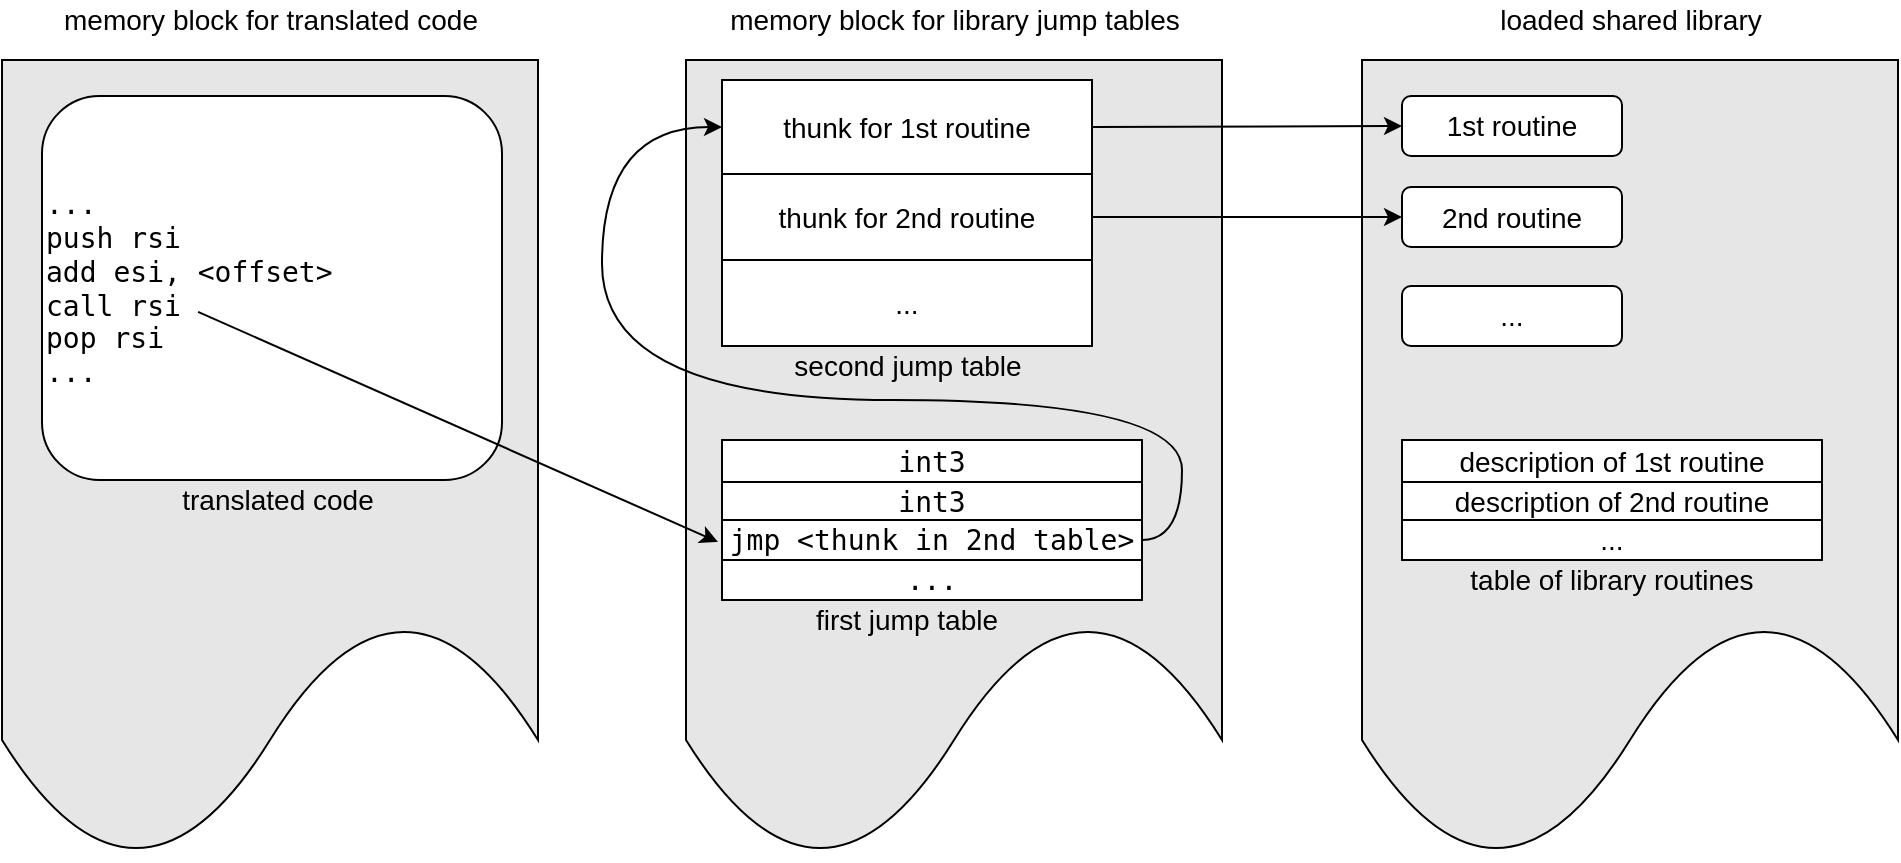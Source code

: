 <mxfile version="13.7.9" type="device"><diagram id="XyaWwtM09_v07K1jsYra" name="Page-1"><mxGraphModel dx="1186" dy="763" grid="1" gridSize="10" guides="1" tooltips="1" connect="1" arrows="1" fold="1" page="1" pageScale="1" pageWidth="1169" pageHeight="827" math="0" shadow="0"><root><mxCell id="0"/><mxCell id="1" parent="0"/><mxCell id="A4RX2B2O8y1hapRDWeTK-1" value="" style="shape=document;whiteSpace=wrap;html=1;boundedLbl=1;fillColor=#E6E6E6;" parent="1" vertex="1"><mxGeometry x="382" y="100" width="268" height="400" as="geometry"/></mxCell><mxCell id="A4RX2B2O8y1hapRDWeTK-12" style="edgeStyle=orthogonalEdgeStyle;rounded=0;orthogonalLoop=1;jettySize=auto;html=1;exitX=0.5;exitY=1;exitDx=0;exitDy=0;entryX=0.5;entryY=0;entryDx=0;entryDy=0;" parent="1" target="A4RX2B2O8y1hapRDWeTK-5" edge="1"><mxGeometry relative="1" as="geometry"><mxPoint x="580" y="150" as="sourcePoint"/></mxGeometry></mxCell><mxCell id="A4RX2B2O8y1hapRDWeTK-13" style="edgeStyle=orthogonalEdgeStyle;rounded=0;orthogonalLoop=1;jettySize=auto;html=1;exitX=0.5;exitY=1;exitDx=0;exitDy=0;entryX=0.5;entryY=0;entryDx=0;entryDy=0;" parent="1" target="A4RX2B2O8y1hapRDWeTK-6" edge="1"><mxGeometry relative="1" as="geometry"><mxPoint x="580" y="200" as="sourcePoint"/></mxGeometry></mxCell><mxCell id="A4RX2B2O8y1hapRDWeTK-14" style="edgeStyle=orthogonalEdgeStyle;rounded=0;orthogonalLoop=1;jettySize=auto;html=1;exitX=0.5;exitY=1;exitDx=0;exitDy=0;entryX=0.5;entryY=0;entryDx=0;entryDy=0;" parent="1" target="A4RX2B2O8y1hapRDWeTK-7" edge="1"><mxGeometry relative="1" as="geometry"><mxPoint x="580" y="250" as="sourcePoint"/></mxGeometry></mxCell><mxCell id="A4RX2B2O8y1hapRDWeTK-17" value="&lt;font style=&quot;font-size: 14px&quot;&gt;memory block for library jump tables&lt;/font&gt;" style="text;html=1;strokeColor=none;fillColor=none;align=center;verticalAlign=middle;whiteSpace=wrap;rounded=0;" parent="1" vertex="1"><mxGeometry x="393.5" y="70" width="245" height="20" as="geometry"/></mxCell><mxCell id="AxWJ5btHflh9ClSMOOyD-34" value="" style="shape=table;startSize=0;container=1;collapsible=0;childLayout=tableLayout;strokeWidth=1;verticalAlign=middle;align=center;spacing=2;" vertex="1" parent="1"><mxGeometry x="400" y="110" width="185" height="133" as="geometry"/></mxCell><mxCell id="AxWJ5btHflh9ClSMOOyD-35" value="" style="shape=partialRectangle;html=1;whiteSpace=wrap;collapsible=0;dropTarget=0;pointerEvents=0;fillColor=none;top=0;left=0;bottom=0;right=0;points=[[0,0.5],[1,0.5]];portConstraint=eastwest;" vertex="1" parent="AxWJ5btHflh9ClSMOOyD-34"><mxGeometry width="185" height="47" as="geometry"/></mxCell><mxCell id="AxWJ5btHflh9ClSMOOyD-36" value="&lt;p&gt;&lt;font style=&quot;line-height: 120% ; font-size: 14px&quot;&gt;thunk for 1st routine&lt;/font&gt;&lt;/p&gt;" style="shape=partialRectangle;html=1;whiteSpace=wrap;connectable=0;fillColor=none;top=0;left=0;bottom=0;right=0;overflow=visible;align=center;verticalAlign=middle;labelPosition=center;verticalLabelPosition=middle;horizontal=1;" vertex="1" parent="AxWJ5btHflh9ClSMOOyD-35"><mxGeometry width="185" height="47" as="geometry"/></mxCell><mxCell id="AxWJ5btHflh9ClSMOOyD-37" value="" style="shape=partialRectangle;html=1;whiteSpace=wrap;collapsible=0;dropTarget=0;pointerEvents=0;fillColor=none;top=0;left=0;bottom=0;right=0;points=[[0,0.5],[1,0.5]];portConstraint=eastwest;" vertex="1" parent="AxWJ5btHflh9ClSMOOyD-34"><mxGeometry y="47" width="185" height="43" as="geometry"/></mxCell><mxCell id="AxWJ5btHflh9ClSMOOyD-38" value="&lt;p&gt;&lt;font style=&quot;font-size: 14px&quot;&gt;thunk for 2nd routine&lt;/font&gt;&lt;/p&gt;" style="shape=partialRectangle;html=1;whiteSpace=wrap;connectable=0;fillColor=none;top=0;left=0;bottom=0;right=0;overflow=visible;verticalAlign=middle;align=center;" vertex="1" parent="AxWJ5btHflh9ClSMOOyD-37"><mxGeometry width="185" height="43" as="geometry"/></mxCell><mxCell id="AxWJ5btHflh9ClSMOOyD-41" style="shape=partialRectangle;html=1;whiteSpace=wrap;collapsible=0;dropTarget=0;pointerEvents=0;fillColor=none;top=0;left=0;bottom=0;right=0;points=[[0,0.5],[1,0.5]];portConstraint=eastwest;" vertex="1" parent="AxWJ5btHflh9ClSMOOyD-34"><mxGeometry y="90" width="185" height="43" as="geometry"/></mxCell><mxCell id="AxWJ5btHflh9ClSMOOyD-42" value="&lt;font style=&quot;font-size: 14px&quot;&gt;...&lt;/font&gt;" style="shape=partialRectangle;html=1;whiteSpace=wrap;connectable=0;fillColor=none;top=0;left=0;bottom=0;right=0;overflow=visible;verticalAlign=middle;align=center;" vertex="1" parent="AxWJ5btHflh9ClSMOOyD-41"><mxGeometry width="185" height="43" as="geometry"/></mxCell><mxCell id="AxWJ5btHflh9ClSMOOyD-14" value="" style="shape=table;startSize=0;container=1;collapsible=0;childLayout=tableLayout;strokeWidth=1;verticalAlign=middle;align=center;spacing=2;" vertex="1" parent="1"><mxGeometry x="400" y="290" width="210" height="80" as="geometry"/></mxCell><mxCell id="AxWJ5btHflh9ClSMOOyD-15" value="" style="shape=partialRectangle;html=1;whiteSpace=wrap;collapsible=0;dropTarget=0;pointerEvents=0;fillColor=none;top=0;left=0;bottom=0;right=0;points=[[0,0.5],[1,0.5]];portConstraint=eastwest;" vertex="1" parent="AxWJ5btHflh9ClSMOOyD-14"><mxGeometry width="210" height="21" as="geometry"/></mxCell><mxCell id="AxWJ5btHflh9ClSMOOyD-16" value="&lt;pre&gt;&lt;font style=&quot;line-height: 120% ; font-size: 14px&quot;&gt;int3&lt;/font&gt;&lt;/pre&gt;" style="shape=partialRectangle;html=1;whiteSpace=wrap;connectable=0;fillColor=none;top=0;left=0;bottom=0;right=0;overflow=visible;align=center;verticalAlign=middle;labelPosition=center;verticalLabelPosition=middle;horizontal=1;" vertex="1" parent="AxWJ5btHflh9ClSMOOyD-15"><mxGeometry width="210" height="21" as="geometry"/></mxCell><mxCell id="AxWJ5btHflh9ClSMOOyD-19" value="" style="shape=partialRectangle;html=1;whiteSpace=wrap;collapsible=0;dropTarget=0;pointerEvents=0;fillColor=none;top=0;left=0;bottom=0;right=0;points=[[0,0.5],[1,0.5]];portConstraint=eastwest;" vertex="1" parent="AxWJ5btHflh9ClSMOOyD-14"><mxGeometry y="21" width="210" height="19" as="geometry"/></mxCell><mxCell id="AxWJ5btHflh9ClSMOOyD-20" value="&lt;pre&gt;&lt;font style=&quot;font-size: 14px&quot;&gt;int3&lt;/font&gt;&lt;/pre&gt;" style="shape=partialRectangle;html=1;whiteSpace=wrap;connectable=0;fillColor=none;top=0;left=0;bottom=0;right=0;overflow=visible;verticalAlign=middle;align=center;" vertex="1" parent="AxWJ5btHflh9ClSMOOyD-19"><mxGeometry width="210" height="19" as="geometry"/></mxCell><mxCell id="AxWJ5btHflh9ClSMOOyD-23" value="" style="shape=partialRectangle;html=1;whiteSpace=wrap;collapsible=0;dropTarget=0;pointerEvents=0;fillColor=none;top=0;left=0;bottom=0;right=0;points=[[0,0.5],[1,0.5]];portConstraint=eastwest;" vertex="1" parent="AxWJ5btHflh9ClSMOOyD-14"><mxGeometry y="40" width="210" height="20" as="geometry"/></mxCell><mxCell id="AxWJ5btHflh9ClSMOOyD-24" value="&lt;pre&gt;&lt;font style=&quot;font-size: 14px&quot;&gt;jmp &amp;lt;thunk in 2nd table&amp;gt;&lt;/font&gt;&lt;/pre&gt;" style="shape=partialRectangle;html=1;whiteSpace=wrap;connectable=0;fillColor=none;top=0;left=0;bottom=0;right=0;overflow=visible;" vertex="1" parent="AxWJ5btHflh9ClSMOOyD-23"><mxGeometry width="210" height="20" as="geometry"/></mxCell><mxCell id="AxWJ5btHflh9ClSMOOyD-43" style="shape=partialRectangle;html=1;whiteSpace=wrap;collapsible=0;dropTarget=0;pointerEvents=0;fillColor=none;top=0;left=0;bottom=0;right=0;points=[[0,0.5],[1,0.5]];portConstraint=eastwest;" vertex="1" parent="AxWJ5btHflh9ClSMOOyD-14"><mxGeometry y="60" width="210" height="20" as="geometry"/></mxCell><mxCell id="AxWJ5btHflh9ClSMOOyD-44" value="&lt;pre&gt;&lt;font style=&quot;font-size: 14px&quot;&gt;...&lt;/font&gt;&lt;/pre&gt;" style="shape=partialRectangle;html=1;whiteSpace=wrap;connectable=0;fillColor=none;top=0;left=0;bottom=0;right=0;overflow=visible;" vertex="1" parent="AxWJ5btHflh9ClSMOOyD-43"><mxGeometry width="210" height="20" as="geometry"/></mxCell><mxCell id="AxWJ5btHflh9ClSMOOyD-45" style="edgeStyle=orthogonalEdgeStyle;rounded=0;orthogonalLoop=1;jettySize=auto;html=1;exitX=1;exitY=0.5;exitDx=0;exitDy=0;entryX=0;entryY=0.5;entryDx=0;entryDy=0;sourcePerimeterSpacing=0;targetPerimeterSpacing=0;strokeWidth=1;elbow=vertical;curved=1;" edge="1" parent="1" source="AxWJ5btHflh9ClSMOOyD-23" target="AxWJ5btHflh9ClSMOOyD-35"><mxGeometry relative="1" as="geometry"><Array as="points"><mxPoint x="630" y="340"/><mxPoint x="630" y="270"/><mxPoint x="340" y="270"/><mxPoint x="340" y="134"/></Array></mxGeometry></mxCell><mxCell id="AxWJ5btHflh9ClSMOOyD-46" value="" style="shape=document;whiteSpace=wrap;html=1;boundedLbl=1;fillColor=#E6E6E6;" vertex="1" parent="1"><mxGeometry x="720" y="100" width="268" height="400" as="geometry"/></mxCell><mxCell id="AxWJ5btHflh9ClSMOOyD-47" value="&lt;font style=&quot;font-size: 14px&quot;&gt;1st routine&lt;/font&gt;" style="rounded=1;whiteSpace=wrap;html=1;strokeWidth=1;fillColor=#ffffff;align=center;" vertex="1" parent="1"><mxGeometry x="740" y="118" width="110" height="30" as="geometry"/></mxCell><mxCell id="AxWJ5btHflh9ClSMOOyD-48" value="&lt;font style=&quot;font-size: 14px&quot;&gt;2nd routine&lt;/font&gt;" style="rounded=1;whiteSpace=wrap;html=1;strokeWidth=1;fillColor=#ffffff;align=center;" vertex="1" parent="1"><mxGeometry x="740" y="163.5" width="110" height="30" as="geometry"/></mxCell><mxCell id="AxWJ5btHflh9ClSMOOyD-49" value="&lt;font style=&quot;font-size: 14px&quot;&gt;...&lt;/font&gt;" style="rounded=1;whiteSpace=wrap;html=1;strokeWidth=1;fillColor=#ffffff;align=center;" vertex="1" parent="1"><mxGeometry x="740" y="213" width="110" height="30" as="geometry"/></mxCell><mxCell id="AxWJ5btHflh9ClSMOOyD-50" style="rounded=0;orthogonalLoop=1;jettySize=auto;html=1;exitX=1;exitY=0.5;exitDx=0;exitDy=0;entryX=0;entryY=0.5;entryDx=0;entryDy=0;sourcePerimeterSpacing=0;targetPerimeterSpacing=0;strokeColor=#000000;strokeWidth=1;" edge="1" parent="1" source="AxWJ5btHflh9ClSMOOyD-35" target="AxWJ5btHflh9ClSMOOyD-47"><mxGeometry relative="1" as="geometry"/></mxCell><mxCell id="AxWJ5btHflh9ClSMOOyD-51" style="edgeStyle=none;rounded=0;orthogonalLoop=1;jettySize=auto;html=1;exitX=1;exitY=0.5;exitDx=0;exitDy=0;entryX=0;entryY=0.5;entryDx=0;entryDy=0;sourcePerimeterSpacing=0;targetPerimeterSpacing=0;strokeColor=#000000;strokeWidth=1;" edge="1" parent="1" source="AxWJ5btHflh9ClSMOOyD-37" target="AxWJ5btHflh9ClSMOOyD-48"><mxGeometry relative="1" as="geometry"/></mxCell><mxCell id="AxWJ5btHflh9ClSMOOyD-52" value="" style="shape=table;startSize=0;container=1;collapsible=0;childLayout=tableLayout;strokeWidth=1;verticalAlign=middle;align=center;spacing=2;" vertex="1" parent="1"><mxGeometry x="740" y="290" width="210" height="60" as="geometry"/></mxCell><mxCell id="AxWJ5btHflh9ClSMOOyD-53" value="" style="shape=partialRectangle;html=1;whiteSpace=wrap;collapsible=0;dropTarget=0;pointerEvents=0;fillColor=none;top=0;left=0;bottom=0;right=0;points=[[0,0.5],[1,0.5]];portConstraint=eastwest;" vertex="1" parent="AxWJ5btHflh9ClSMOOyD-52"><mxGeometry width="210" height="21" as="geometry"/></mxCell><mxCell id="AxWJ5btHflh9ClSMOOyD-54" value="&lt;p&gt;&lt;font style=&quot;line-height: 120% ; font-size: 14px&quot;&gt;description of 1st routine&lt;/font&gt;&lt;/p&gt;" style="shape=partialRectangle;html=1;whiteSpace=wrap;connectable=0;fillColor=none;top=0;left=0;bottom=0;right=0;overflow=visible;align=center;verticalAlign=middle;labelPosition=center;verticalLabelPosition=middle;horizontal=1;" vertex="1" parent="AxWJ5btHflh9ClSMOOyD-53"><mxGeometry width="210" height="21" as="geometry"/></mxCell><mxCell id="AxWJ5btHflh9ClSMOOyD-55" value="" style="shape=partialRectangle;html=1;whiteSpace=wrap;collapsible=0;dropTarget=0;pointerEvents=0;fillColor=none;top=0;left=0;bottom=0;right=0;points=[[0,0.5],[1,0.5]];portConstraint=eastwest;" vertex="1" parent="AxWJ5btHflh9ClSMOOyD-52"><mxGeometry y="21" width="210" height="19" as="geometry"/></mxCell><mxCell id="AxWJ5btHflh9ClSMOOyD-56" value="&lt;p&gt;&lt;font style=&quot;font-size: 14px&quot;&gt;description of 2nd routine&lt;/font&gt;&lt;/p&gt;" style="shape=partialRectangle;html=1;whiteSpace=wrap;connectable=0;fillColor=none;top=0;left=0;bottom=0;right=0;overflow=visible;verticalAlign=middle;align=center;" vertex="1" parent="AxWJ5btHflh9ClSMOOyD-55"><mxGeometry width="210" height="19" as="geometry"/></mxCell><mxCell id="AxWJ5btHflh9ClSMOOyD-59" style="shape=partialRectangle;html=1;whiteSpace=wrap;collapsible=0;dropTarget=0;pointerEvents=0;fillColor=none;top=0;left=0;bottom=0;right=0;points=[[0,0.5],[1,0.5]];portConstraint=eastwest;" vertex="1" parent="AxWJ5btHflh9ClSMOOyD-52"><mxGeometry y="40" width="210" height="20" as="geometry"/></mxCell><mxCell id="AxWJ5btHflh9ClSMOOyD-60" value="&lt;p&gt;&lt;font style=&quot;font-size: 14px&quot;&gt;...&lt;/font&gt;&lt;/p&gt;" style="shape=partialRectangle;html=1;whiteSpace=wrap;connectable=0;fillColor=none;top=0;left=0;bottom=0;right=0;overflow=visible;" vertex="1" parent="AxWJ5btHflh9ClSMOOyD-59"><mxGeometry width="210" height="20" as="geometry"/></mxCell><mxCell id="AxWJ5btHflh9ClSMOOyD-61" value="&lt;font style=&quot;font-size: 14px&quot;&gt;loaded shared library&lt;/font&gt;" style="text;html=1;strokeColor=none;fillColor=none;align=center;verticalAlign=middle;whiteSpace=wrap;rounded=0;" vertex="1" parent="1"><mxGeometry x="731.5" y="70" width="245" height="20" as="geometry"/></mxCell><mxCell id="AxWJ5btHflh9ClSMOOyD-62" value="&lt;font style=&quot;font-size: 14px&quot;&gt;first jump table&lt;/font&gt;" style="text;html=1;strokeColor=none;fillColor=none;align=center;verticalAlign=middle;whiteSpace=wrap;rounded=0;" vertex="1" parent="1"><mxGeometry x="444.25" y="370" width="96.5" height="20" as="geometry"/></mxCell><mxCell id="AxWJ5btHflh9ClSMOOyD-63" value="&lt;font style=&quot;font-size: 14px&quot;&gt;second jump table&lt;/font&gt;" style="text;html=1;strokeColor=none;fillColor=none;align=center;verticalAlign=middle;whiteSpace=wrap;rounded=0;" vertex="1" parent="1"><mxGeometry x="434.63" y="243" width="115.75" height="20" as="geometry"/></mxCell><mxCell id="AxWJ5btHflh9ClSMOOyD-64" value="&lt;font style=&quot;font-size: 14px&quot;&gt;table of library routines&lt;/font&gt;" style="text;html=1;strokeColor=none;fillColor=none;align=center;verticalAlign=middle;whiteSpace=wrap;rounded=0;" vertex="1" parent="1"><mxGeometry x="770" y="350" width="150" height="20" as="geometry"/></mxCell><mxCell id="AxWJ5btHflh9ClSMOOyD-65" value="" style="shape=document;whiteSpace=wrap;html=1;boundedLbl=1;fillColor=#E6E6E6;" vertex="1" parent="1"><mxGeometry x="40" y="100" width="268" height="400" as="geometry"/></mxCell><mxCell id="AxWJ5btHflh9ClSMOOyD-66" value="&lt;font style=&quot;font-size: 14px&quot;&gt;memory block for translated code&lt;/font&gt;" style="text;html=1;strokeColor=none;fillColor=none;align=center;verticalAlign=middle;whiteSpace=wrap;rounded=0;" vertex="1" parent="1"><mxGeometry x="51.5" y="70" width="245" height="20" as="geometry"/></mxCell><mxCell id="AxWJ5btHflh9ClSMOOyD-67" value="&lt;pre style=&quot;font-size: 14px&quot;&gt;...&lt;br&gt;push rsi&lt;br&gt;add esi, &amp;lt;offset&amp;gt;&lt;br&gt;call rsi&lt;br&gt;pop rsi&lt;br&gt;...&lt;/pre&gt;" style="rounded=1;whiteSpace=wrap;html=1;strokeWidth=1;fillColor=#ffffff;align=left;" vertex="1" parent="1"><mxGeometry x="60" y="118" width="230" height="192" as="geometry"/></mxCell><mxCell id="AxWJ5btHflh9ClSMOOyD-68" value="&lt;font style=&quot;font-size: 14px&quot;&gt;translated code&lt;/font&gt;" style="text;html=1;strokeColor=none;fillColor=none;align=center;verticalAlign=middle;whiteSpace=wrap;rounded=0;" vertex="1" parent="1"><mxGeometry x="125.75" y="310" width="104.25" height="20" as="geometry"/></mxCell><mxCell id="AxWJ5btHflh9ClSMOOyD-69" value="" style="endArrow=classic;html=1;strokeColor=#000000;strokeWidth=1;exitX=0.348;exitY=0.557;exitDx=0;exitDy=0;exitPerimeter=0;entryX=0;entryY=0.5;entryDx=0;entryDy=0;" edge="1" parent="1"><mxGeometry width="50" height="50" relative="1" as="geometry"><mxPoint x="138.04" y="225.944" as="sourcePoint"/><mxPoint x="398" y="341" as="targetPoint"/></mxGeometry></mxCell></root></mxGraphModel></diagram></mxfile>
